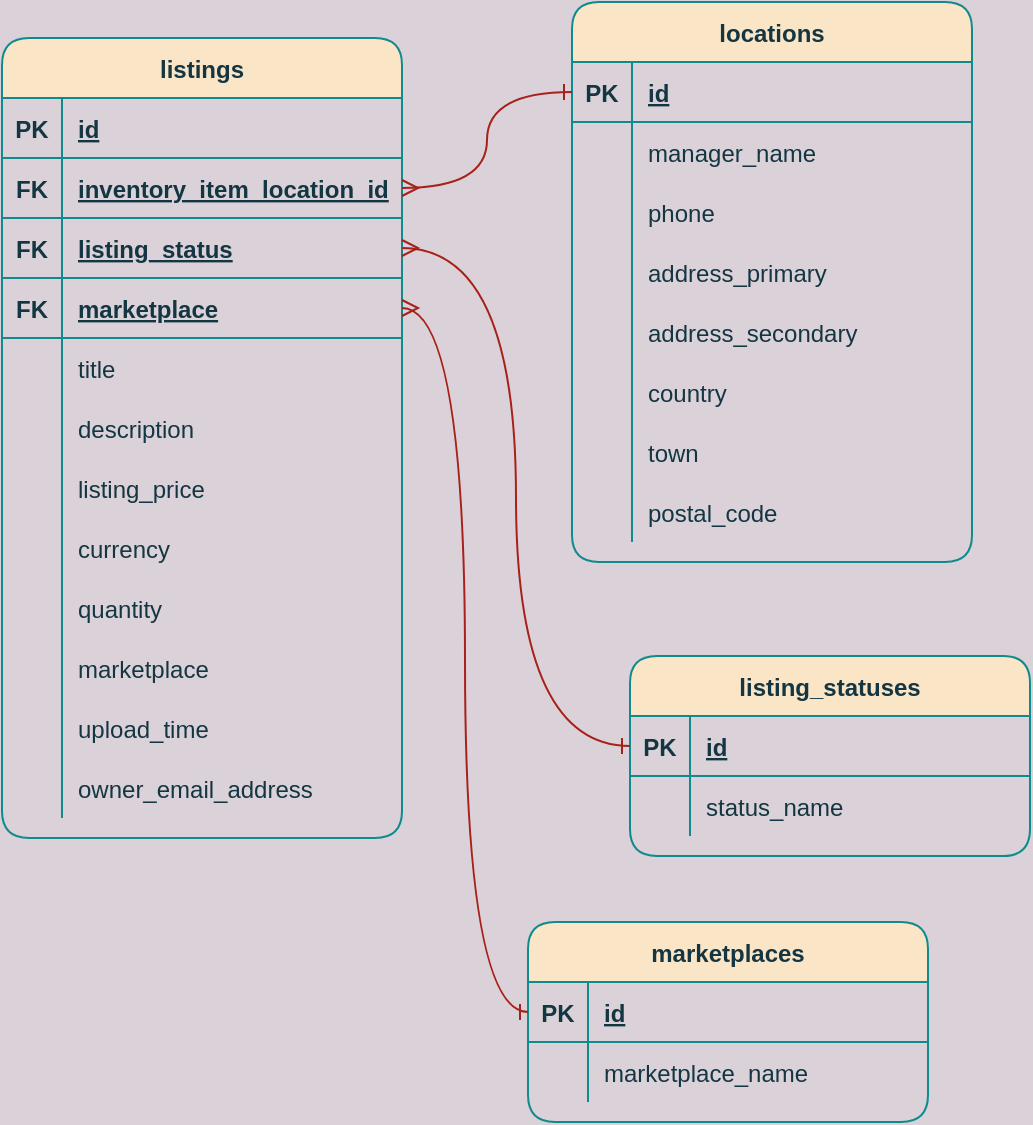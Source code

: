 <mxfile version="14.6.6" type="device"><diagram id="73pdi--y1EmWOYpOuQsF" name="Page-1"><mxGraphModel dx="1422" dy="762" grid="0" gridSize="10" guides="0" tooltips="1" connect="1" arrows="1" fold="1" page="1" pageScale="1" pageWidth="827" pageHeight="1169" background="#DAD2D8" math="0" shadow="0"><root><mxCell id="0"/><mxCell id="1" parent="0"/><mxCell id="2" value="listings" style="shape=table;startSize=30;container=1;collapsible=1;childLayout=tableLayout;fixedRows=1;rowLines=0;fontStyle=1;align=center;resizeLast=1;rounded=1;fillColor=#FAE5C7;strokeColor=#0F8B8D;fontColor=#143642;" parent="1" vertex="1"><mxGeometry x="34" y="34" width="200" height="400" as="geometry"/></mxCell><mxCell id="3" value="" style="shape=partialRectangle;collapsible=0;dropTarget=0;pointerEvents=0;fillColor=none;top=0;left=0;bottom=1;right=0;points=[[0,0.5],[1,0.5]];portConstraint=eastwest;rounded=1;strokeColor=#0F8B8D;fontColor=#143642;" parent="2" vertex="1"><mxGeometry y="30" width="200" height="30" as="geometry"/></mxCell><mxCell id="4" value="PK" style="shape=partialRectangle;connectable=0;fillColor=none;top=0;left=0;bottom=0;right=0;fontStyle=1;overflow=hidden;rounded=1;strokeColor=#0F8B8D;fontColor=#143642;" parent="3" vertex="1"><mxGeometry width="30" height="30" as="geometry"/></mxCell><mxCell id="5" value="id" style="shape=partialRectangle;connectable=0;fillColor=none;top=0;left=0;bottom=0;right=0;align=left;spacingLeft=6;fontStyle=5;overflow=hidden;rounded=1;strokeColor=#0F8B8D;fontColor=#143642;" parent="3" vertex="1"><mxGeometry x="30" width="170" height="30" as="geometry"/></mxCell><mxCell id="110" style="shape=partialRectangle;collapsible=0;dropTarget=0;pointerEvents=0;fillColor=none;top=0;left=0;bottom=1;right=0;points=[[0,0.5],[1,0.5]];portConstraint=eastwest;rounded=1;strokeColor=#0F8B8D;fontColor=#143642;" parent="2" vertex="1"><mxGeometry y="60" width="200" height="30" as="geometry"/></mxCell><mxCell id="111" value="FK" style="shape=partialRectangle;connectable=0;fillColor=none;top=0;left=0;bottom=0;right=0;fontStyle=1;overflow=hidden;rounded=1;strokeColor=#0F8B8D;fontColor=#143642;" parent="110" vertex="1"><mxGeometry width="30" height="30" as="geometry"/></mxCell><mxCell id="112" value="inventory_item_location_id" style="shape=partialRectangle;connectable=0;fillColor=none;top=0;left=0;bottom=0;right=0;align=left;spacingLeft=6;fontStyle=5;overflow=hidden;rounded=1;strokeColor=#0F8B8D;fontColor=#143642;" parent="110" vertex="1"><mxGeometry x="30" width="170" height="30" as="geometry"/></mxCell><mxCell id="107" style="shape=partialRectangle;collapsible=0;dropTarget=0;pointerEvents=0;fillColor=none;top=0;left=0;bottom=1;right=0;points=[[0,0.5],[1,0.5]];portConstraint=eastwest;rounded=1;strokeColor=#0F8B8D;fontColor=#143642;" parent="2" vertex="1"><mxGeometry y="90" width="200" height="30" as="geometry"/></mxCell><mxCell id="108" value="FK" style="shape=partialRectangle;connectable=0;fillColor=none;top=0;left=0;bottom=0;right=0;fontStyle=1;overflow=hidden;rounded=1;strokeColor=#0F8B8D;fontColor=#143642;" parent="107" vertex="1"><mxGeometry width="30" height="30" as="geometry"/></mxCell><mxCell id="109" value="listing_status" style="shape=partialRectangle;connectable=0;fillColor=none;top=0;left=0;bottom=0;right=0;align=left;spacingLeft=6;fontStyle=5;overflow=hidden;rounded=1;strokeColor=#0F8B8D;fontColor=#143642;" parent="107" vertex="1"><mxGeometry x="30" width="170" height="30" as="geometry"/></mxCell><mxCell id="130" style="shape=partialRectangle;collapsible=0;dropTarget=0;pointerEvents=0;fillColor=none;top=0;left=0;bottom=1;right=0;points=[[0,0.5],[1,0.5]];portConstraint=eastwest;rounded=1;strokeColor=#0F8B8D;fontColor=#143642;" parent="2" vertex="1"><mxGeometry y="120" width="200" height="30" as="geometry"/></mxCell><mxCell id="131" value="FK" style="shape=partialRectangle;connectable=0;fillColor=none;top=0;left=0;bottom=0;right=0;fontStyle=1;overflow=hidden;rounded=1;strokeColor=#0F8B8D;fontColor=#143642;" parent="130" vertex="1"><mxGeometry width="30" height="30" as="geometry"/></mxCell><mxCell id="132" value="marketplace" style="shape=partialRectangle;connectable=0;fillColor=none;top=0;left=0;bottom=0;right=0;align=left;spacingLeft=6;fontStyle=5;overflow=hidden;rounded=1;strokeColor=#0F8B8D;fontColor=#143642;" parent="130" vertex="1"><mxGeometry x="30" width="170" height="30" as="geometry"/></mxCell><mxCell id="6" value="" style="shape=partialRectangle;collapsible=0;dropTarget=0;pointerEvents=0;fillColor=none;top=0;left=0;bottom=0;right=0;points=[[0,0.5],[1,0.5]];portConstraint=eastwest;rounded=1;strokeColor=#0F8B8D;fontColor=#143642;" parent="2" vertex="1"><mxGeometry y="150" width="200" height="30" as="geometry"/></mxCell><mxCell id="7" value="" style="shape=partialRectangle;connectable=0;fillColor=none;top=0;left=0;bottom=0;right=0;editable=1;overflow=hidden;rounded=1;strokeColor=#0F8B8D;fontColor=#143642;" parent="6" vertex="1"><mxGeometry width="30" height="30" as="geometry"/></mxCell><mxCell id="8" value="title" style="shape=partialRectangle;connectable=0;fillColor=none;top=0;left=0;bottom=0;right=0;align=left;spacingLeft=6;overflow=hidden;rounded=1;strokeColor=#0F8B8D;fontColor=#143642;" parent="6" vertex="1"><mxGeometry x="30" width="170" height="30" as="geometry"/></mxCell><mxCell id="9" value="" style="shape=partialRectangle;collapsible=0;dropTarget=0;pointerEvents=0;fillColor=none;top=0;left=0;bottom=0;right=0;points=[[0,0.5],[1,0.5]];portConstraint=eastwest;rounded=1;strokeColor=#0F8B8D;fontColor=#143642;" parent="2" vertex="1"><mxGeometry y="180" width="200" height="30" as="geometry"/></mxCell><mxCell id="10" value="" style="shape=partialRectangle;connectable=0;fillColor=none;top=0;left=0;bottom=0;right=0;editable=1;overflow=hidden;rounded=1;strokeColor=#0F8B8D;fontColor=#143642;" parent="9" vertex="1"><mxGeometry width="30" height="30" as="geometry"/></mxCell><mxCell id="11" value="description" style="shape=partialRectangle;connectable=0;fillColor=none;top=0;left=0;bottom=0;right=0;align=left;spacingLeft=6;overflow=hidden;rounded=1;strokeColor=#0F8B8D;fontColor=#143642;" parent="9" vertex="1"><mxGeometry x="30" width="170" height="30" as="geometry"/></mxCell><mxCell id="100" style="shape=partialRectangle;collapsible=0;dropTarget=0;pointerEvents=0;fillColor=none;top=0;left=0;bottom=0;right=0;points=[[0,0.5],[1,0.5]];portConstraint=eastwest;rounded=1;strokeColor=#0F8B8D;fontColor=#143642;" parent="2" vertex="1"><mxGeometry y="210" width="200" height="30" as="geometry"/></mxCell><mxCell id="101" style="shape=partialRectangle;connectable=0;fillColor=none;top=0;left=0;bottom=0;right=0;editable=1;overflow=hidden;rounded=1;strokeColor=#0F8B8D;fontColor=#143642;" parent="100" vertex="1"><mxGeometry width="30" height="30" as="geometry"/></mxCell><mxCell id="102" value="listing_price" style="shape=partialRectangle;connectable=0;fillColor=none;top=0;left=0;bottom=0;right=0;align=left;spacingLeft=6;overflow=hidden;rounded=1;strokeColor=#0F8B8D;fontColor=#143642;" parent="100" vertex="1"><mxGeometry x="30" width="170" height="30" as="geometry"/></mxCell><mxCell id="97" style="shape=partialRectangle;collapsible=0;dropTarget=0;pointerEvents=0;fillColor=none;top=0;left=0;bottom=0;right=0;points=[[0,0.5],[1,0.5]];portConstraint=eastwest;rounded=1;strokeColor=#0F8B8D;fontColor=#143642;" parent="2" vertex="1"><mxGeometry y="240" width="200" height="30" as="geometry"/></mxCell><mxCell id="98" style="shape=partialRectangle;connectable=0;fillColor=none;top=0;left=0;bottom=0;right=0;editable=1;overflow=hidden;rounded=1;strokeColor=#0F8B8D;fontColor=#143642;" parent="97" vertex="1"><mxGeometry width="30" height="30" as="geometry"/></mxCell><mxCell id="99" value="currency" style="shape=partialRectangle;connectable=0;fillColor=none;top=0;left=0;bottom=0;right=0;align=left;spacingLeft=6;overflow=hidden;rounded=1;strokeColor=#0F8B8D;fontColor=#143642;" parent="97" vertex="1"><mxGeometry x="30" width="170" height="30" as="geometry"/></mxCell><mxCell id="94" style="shape=partialRectangle;collapsible=0;dropTarget=0;pointerEvents=0;fillColor=none;top=0;left=0;bottom=0;right=0;points=[[0,0.5],[1,0.5]];portConstraint=eastwest;rounded=1;strokeColor=#0F8B8D;fontColor=#143642;" parent="2" vertex="1"><mxGeometry y="270" width="200" height="30" as="geometry"/></mxCell><mxCell id="95" style="shape=partialRectangle;connectable=0;fillColor=none;top=0;left=0;bottom=0;right=0;editable=1;overflow=hidden;rounded=1;strokeColor=#0F8B8D;fontColor=#143642;" parent="94" vertex="1"><mxGeometry width="30" height="30" as="geometry"/></mxCell><mxCell id="96" value="quantity" style="shape=partialRectangle;connectable=0;fillColor=none;top=0;left=0;bottom=0;right=0;align=left;spacingLeft=6;overflow=hidden;rounded=1;strokeColor=#0F8B8D;fontColor=#143642;" parent="94" vertex="1"><mxGeometry x="30" width="170" height="30" as="geometry"/></mxCell><mxCell id="88" style="shape=partialRectangle;collapsible=0;dropTarget=0;pointerEvents=0;fillColor=none;top=0;left=0;bottom=0;right=0;points=[[0,0.5],[1,0.5]];portConstraint=eastwest;rounded=1;strokeColor=#0F8B8D;fontColor=#143642;" parent="2" vertex="1"><mxGeometry y="300" width="200" height="30" as="geometry"/></mxCell><mxCell id="89" style="shape=partialRectangle;connectable=0;fillColor=none;top=0;left=0;bottom=0;right=0;editable=1;overflow=hidden;rounded=1;strokeColor=#0F8B8D;fontColor=#143642;" parent="88" vertex="1"><mxGeometry width="30" height="30" as="geometry"/></mxCell><mxCell id="90" value="marketplace" style="shape=partialRectangle;connectable=0;fillColor=none;top=0;left=0;bottom=0;right=0;align=left;spacingLeft=6;overflow=hidden;rounded=1;strokeColor=#0F8B8D;fontColor=#143642;" parent="88" vertex="1"><mxGeometry x="30" width="170" height="30" as="geometry"/></mxCell><mxCell id="85" style="shape=partialRectangle;collapsible=0;dropTarget=0;pointerEvents=0;fillColor=none;top=0;left=0;bottom=0;right=0;points=[[0,0.5],[1,0.5]];portConstraint=eastwest;rounded=1;strokeColor=#0F8B8D;fontColor=#143642;" parent="2" vertex="1"><mxGeometry y="330" width="200" height="30" as="geometry"/></mxCell><mxCell id="86" style="shape=partialRectangle;connectable=0;fillColor=none;top=0;left=0;bottom=0;right=0;editable=1;overflow=hidden;rounded=1;strokeColor=#0F8B8D;fontColor=#143642;" parent="85" vertex="1"><mxGeometry width="30" height="30" as="geometry"/></mxCell><mxCell id="87" value="upload_time" style="shape=partialRectangle;connectable=0;fillColor=none;top=0;left=0;bottom=0;right=0;align=left;spacingLeft=6;overflow=hidden;rounded=1;strokeColor=#0F8B8D;fontColor=#143642;" parent="85" vertex="1"><mxGeometry x="30" width="170" height="30" as="geometry"/></mxCell><mxCell id="82" style="shape=partialRectangle;collapsible=0;dropTarget=0;pointerEvents=0;fillColor=none;top=0;left=0;bottom=0;right=0;points=[[0,0.5],[1,0.5]];portConstraint=eastwest;rounded=1;strokeColor=#0F8B8D;fontColor=#143642;" parent="2" vertex="1"><mxGeometry y="360" width="200" height="30" as="geometry"/></mxCell><mxCell id="83" style="shape=partialRectangle;connectable=0;fillColor=none;top=0;left=0;bottom=0;right=0;editable=1;overflow=hidden;rounded=1;strokeColor=#0F8B8D;fontColor=#143642;" parent="82" vertex="1"><mxGeometry width="30" height="30" as="geometry"/></mxCell><mxCell id="84" value="owner_email_address" style="shape=partialRectangle;connectable=0;fillColor=none;top=0;left=0;bottom=0;right=0;align=left;spacingLeft=6;overflow=hidden;rounded=1;strokeColor=#0F8B8D;fontColor=#143642;" parent="82" vertex="1"><mxGeometry x="30" width="170" height="30" as="geometry"/></mxCell><mxCell id="15" value="locations" style="shape=table;startSize=30;container=1;collapsible=1;childLayout=tableLayout;fixedRows=1;rowLines=0;fontStyle=1;align=center;resizeLast=1;rounded=1;fillColor=#FAE5C7;strokeColor=#0F8B8D;fontColor=#143642;" parent="1" vertex="1"><mxGeometry x="319" y="16" width="200" height="280" as="geometry"/></mxCell><mxCell id="16" value="" style="shape=partialRectangle;collapsible=0;dropTarget=0;pointerEvents=0;fillColor=none;top=0;left=0;bottom=1;right=0;points=[[0,0.5],[1,0.5]];portConstraint=eastwest;rounded=1;strokeColor=#0F8B8D;fontColor=#143642;" parent="15" vertex="1"><mxGeometry y="30" width="200" height="30" as="geometry"/></mxCell><mxCell id="17" value="PK" style="shape=partialRectangle;connectable=0;fillColor=none;top=0;left=0;bottom=0;right=0;fontStyle=1;overflow=hidden;rounded=1;strokeColor=#0F8B8D;fontColor=#143642;" parent="16" vertex="1"><mxGeometry width="30" height="30" as="geometry"/></mxCell><mxCell id="18" value="id" style="shape=partialRectangle;connectable=0;fillColor=none;top=0;left=0;bottom=0;right=0;align=left;spacingLeft=6;fontStyle=5;overflow=hidden;rounded=1;strokeColor=#0F8B8D;fontColor=#143642;" parent="16" vertex="1"><mxGeometry x="30" width="170" height="30" as="geometry"/></mxCell><mxCell id="19" value="" style="shape=partialRectangle;collapsible=0;dropTarget=0;pointerEvents=0;fillColor=none;top=0;left=0;bottom=0;right=0;points=[[0,0.5],[1,0.5]];portConstraint=eastwest;rounded=1;strokeColor=#0F8B8D;fontColor=#143642;" parent="15" vertex="1"><mxGeometry y="60" width="200" height="30" as="geometry"/></mxCell><mxCell id="20" value="" style="shape=partialRectangle;connectable=0;fillColor=none;top=0;left=0;bottom=0;right=0;editable=1;overflow=hidden;rounded=1;strokeColor=#0F8B8D;fontColor=#143642;" parent="19" vertex="1"><mxGeometry width="30" height="30" as="geometry"/></mxCell><mxCell id="21" value="manager_name" style="shape=partialRectangle;connectable=0;fillColor=none;top=0;left=0;bottom=0;right=0;align=left;spacingLeft=6;overflow=hidden;rounded=1;strokeColor=#0F8B8D;fontColor=#143642;" parent="19" vertex="1"><mxGeometry x="30" width="170" height="30" as="geometry"/></mxCell><mxCell id="22" value="" style="shape=partialRectangle;collapsible=0;dropTarget=0;pointerEvents=0;fillColor=none;top=0;left=0;bottom=0;right=0;points=[[0,0.5],[1,0.5]];portConstraint=eastwest;rounded=1;strokeColor=#0F8B8D;fontColor=#143642;" parent="15" vertex="1"><mxGeometry y="90" width="200" height="30" as="geometry"/></mxCell><mxCell id="23" value="" style="shape=partialRectangle;connectable=0;fillColor=none;top=0;left=0;bottom=0;right=0;editable=1;overflow=hidden;rounded=1;strokeColor=#0F8B8D;fontColor=#143642;" parent="22" vertex="1"><mxGeometry width="30" height="30" as="geometry"/></mxCell><mxCell id="24" value="phone" style="shape=partialRectangle;connectable=0;fillColor=none;top=0;left=0;bottom=0;right=0;align=left;spacingLeft=6;overflow=hidden;rounded=1;strokeColor=#0F8B8D;fontColor=#143642;" parent="22" vertex="1"><mxGeometry x="30" width="170" height="30" as="geometry"/></mxCell><mxCell id="25" value="" style="shape=partialRectangle;collapsible=0;dropTarget=0;pointerEvents=0;fillColor=none;top=0;left=0;bottom=0;right=0;points=[[0,0.5],[1,0.5]];portConstraint=eastwest;rounded=1;strokeColor=#0F8B8D;fontColor=#143642;" parent="15" vertex="1"><mxGeometry y="120" width="200" height="30" as="geometry"/></mxCell><mxCell id="26" value="" style="shape=partialRectangle;connectable=0;fillColor=none;top=0;left=0;bottom=0;right=0;editable=1;overflow=hidden;rounded=1;strokeColor=#0F8B8D;fontColor=#143642;" parent="25" vertex="1"><mxGeometry width="30" height="30" as="geometry"/></mxCell><mxCell id="27" value="address_primary" style="shape=partialRectangle;connectable=0;fillColor=none;top=0;left=0;bottom=0;right=0;align=left;spacingLeft=6;overflow=hidden;rounded=1;strokeColor=#0F8B8D;fontColor=#143642;" parent="25" vertex="1"><mxGeometry x="30" width="170" height="30" as="geometry"/></mxCell><mxCell id="125" style="shape=partialRectangle;collapsible=0;dropTarget=0;pointerEvents=0;fillColor=none;top=0;left=0;bottom=0;right=0;points=[[0,0.5],[1,0.5]];portConstraint=eastwest;rounded=1;strokeColor=#0F8B8D;fontColor=#143642;" parent="15" vertex="1"><mxGeometry y="150" width="200" height="30" as="geometry"/></mxCell><mxCell id="126" style="shape=partialRectangle;connectable=0;fillColor=none;top=0;left=0;bottom=0;right=0;editable=1;overflow=hidden;rounded=1;strokeColor=#0F8B8D;fontColor=#143642;" parent="125" vertex="1"><mxGeometry width="30" height="30" as="geometry"/></mxCell><mxCell id="127" value="address_secondary" style="shape=partialRectangle;connectable=0;fillColor=none;top=0;left=0;bottom=0;right=0;align=left;spacingLeft=6;overflow=hidden;rounded=1;strokeColor=#0F8B8D;fontColor=#143642;" parent="125" vertex="1"><mxGeometry x="30" width="170" height="30" as="geometry"/></mxCell><mxCell id="122" style="shape=partialRectangle;collapsible=0;dropTarget=0;pointerEvents=0;fillColor=none;top=0;left=0;bottom=0;right=0;points=[[0,0.5],[1,0.5]];portConstraint=eastwest;rounded=1;strokeColor=#0F8B8D;fontColor=#143642;" parent="15" vertex="1"><mxGeometry y="180" width="200" height="30" as="geometry"/></mxCell><mxCell id="123" style="shape=partialRectangle;connectable=0;fillColor=none;top=0;left=0;bottom=0;right=0;editable=1;overflow=hidden;rounded=1;strokeColor=#0F8B8D;fontColor=#143642;" parent="122" vertex="1"><mxGeometry width="30" height="30" as="geometry"/></mxCell><mxCell id="124" value="country" style="shape=partialRectangle;connectable=0;fillColor=none;top=0;left=0;bottom=0;right=0;align=left;spacingLeft=6;overflow=hidden;rounded=1;strokeColor=#0F8B8D;fontColor=#143642;" parent="122" vertex="1"><mxGeometry x="30" width="170" height="30" as="geometry"/></mxCell><mxCell id="119" style="shape=partialRectangle;collapsible=0;dropTarget=0;pointerEvents=0;fillColor=none;top=0;left=0;bottom=0;right=0;points=[[0,0.5],[1,0.5]];portConstraint=eastwest;rounded=1;strokeColor=#0F8B8D;fontColor=#143642;" parent="15" vertex="1"><mxGeometry y="210" width="200" height="30" as="geometry"/></mxCell><mxCell id="120" style="shape=partialRectangle;connectable=0;fillColor=none;top=0;left=0;bottom=0;right=0;editable=1;overflow=hidden;rounded=1;strokeColor=#0F8B8D;fontColor=#143642;" parent="119" vertex="1"><mxGeometry width="30" height="30" as="geometry"/></mxCell><mxCell id="121" value="town" style="shape=partialRectangle;connectable=0;fillColor=none;top=0;left=0;bottom=0;right=0;align=left;spacingLeft=6;overflow=hidden;rounded=1;strokeColor=#0F8B8D;fontColor=#143642;" parent="119" vertex="1"><mxGeometry x="30" width="170" height="30" as="geometry"/></mxCell><mxCell id="116" style="shape=partialRectangle;collapsible=0;dropTarget=0;pointerEvents=0;fillColor=none;top=0;left=0;bottom=0;right=0;points=[[0,0.5],[1,0.5]];portConstraint=eastwest;rounded=1;strokeColor=#0F8B8D;fontColor=#143642;" parent="15" vertex="1"><mxGeometry y="240" width="200" height="30" as="geometry"/></mxCell><mxCell id="117" style="shape=partialRectangle;connectable=0;fillColor=none;top=0;left=0;bottom=0;right=0;editable=1;overflow=hidden;rounded=1;strokeColor=#0F8B8D;fontColor=#143642;" parent="116" vertex="1"><mxGeometry width="30" height="30" as="geometry"/></mxCell><mxCell id="118" value="postal_code" style="shape=partialRectangle;connectable=0;fillColor=none;top=0;left=0;bottom=0;right=0;align=left;spacingLeft=6;overflow=hidden;rounded=1;strokeColor=#0F8B8D;fontColor=#143642;" parent="116" vertex="1"><mxGeometry x="30" width="170" height="30" as="geometry"/></mxCell><mxCell id="28" value="listing_statuses" style="shape=table;startSize=30;container=1;collapsible=1;childLayout=tableLayout;fixedRows=1;rowLines=0;fontStyle=1;align=center;resizeLast=1;rounded=1;fillColor=#FAE5C7;strokeColor=#0F8B8D;fontColor=#143642;" parent="1" vertex="1"><mxGeometry x="348" y="343" width="200" height="100" as="geometry"/></mxCell><mxCell id="29" value="" style="shape=partialRectangle;collapsible=0;dropTarget=0;pointerEvents=0;fillColor=none;top=0;left=0;bottom=1;right=0;points=[[0,0.5],[1,0.5]];portConstraint=eastwest;rounded=1;strokeColor=#0F8B8D;fontColor=#143642;" parent="28" vertex="1"><mxGeometry y="30" width="200" height="30" as="geometry"/></mxCell><mxCell id="30" value="PK" style="shape=partialRectangle;connectable=0;fillColor=none;top=0;left=0;bottom=0;right=0;fontStyle=1;overflow=hidden;rounded=1;strokeColor=#0F8B8D;fontColor=#143642;" parent="29" vertex="1"><mxGeometry width="30" height="30" as="geometry"/></mxCell><mxCell id="31" value="id" style="shape=partialRectangle;connectable=0;fillColor=none;top=0;left=0;bottom=0;right=0;align=left;spacingLeft=6;fontStyle=5;overflow=hidden;rounded=1;strokeColor=#0F8B8D;fontColor=#143642;" parent="29" vertex="1"><mxGeometry x="30" width="170" height="30" as="geometry"/></mxCell><mxCell id="32" value="" style="shape=partialRectangle;collapsible=0;dropTarget=0;pointerEvents=0;fillColor=none;top=0;left=0;bottom=0;right=0;points=[[0,0.5],[1,0.5]];portConstraint=eastwest;rounded=1;strokeColor=#0F8B8D;fontColor=#143642;" parent="28" vertex="1"><mxGeometry y="60" width="200" height="30" as="geometry"/></mxCell><mxCell id="33" value="" style="shape=partialRectangle;connectable=0;fillColor=none;top=0;left=0;bottom=0;right=0;editable=1;overflow=hidden;rounded=1;strokeColor=#0F8B8D;fontColor=#143642;" parent="32" vertex="1"><mxGeometry width="30" height="30" as="geometry"/></mxCell><mxCell id="34" value="status_name" style="shape=partialRectangle;connectable=0;fillColor=none;top=0;left=0;bottom=0;right=0;align=left;spacingLeft=6;overflow=hidden;rounded=1;strokeColor=#0F8B8D;fontColor=#143642;" parent="32" vertex="1"><mxGeometry x="30" width="170" height="30" as="geometry"/></mxCell><mxCell id="41" value="marketplaces" style="shape=table;startSize=30;container=1;collapsible=1;childLayout=tableLayout;fixedRows=1;rowLines=0;fontStyle=1;align=center;resizeLast=1;rounded=1;fillColor=#FAE5C7;strokeColor=#0F8B8D;fontColor=#143642;" parent="1" vertex="1"><mxGeometry x="297" y="476" width="200" height="100" as="geometry"/></mxCell><mxCell id="42" value="" style="shape=partialRectangle;collapsible=0;dropTarget=0;pointerEvents=0;fillColor=none;top=0;left=0;bottom=1;right=0;points=[[0,0.5],[1,0.5]];portConstraint=eastwest;rounded=1;strokeColor=#0F8B8D;fontColor=#143642;" parent="41" vertex="1"><mxGeometry y="30" width="200" height="30" as="geometry"/></mxCell><mxCell id="43" value="PK" style="shape=partialRectangle;connectable=0;fillColor=none;top=0;left=0;bottom=0;right=0;fontStyle=1;overflow=hidden;rounded=1;strokeColor=#0F8B8D;fontColor=#143642;" parent="42" vertex="1"><mxGeometry width="30" height="30" as="geometry"/></mxCell><mxCell id="44" value="id" style="shape=partialRectangle;connectable=0;fillColor=none;top=0;left=0;bottom=0;right=0;align=left;spacingLeft=6;fontStyle=5;overflow=hidden;rounded=1;strokeColor=#0F8B8D;fontColor=#143642;" parent="42" vertex="1"><mxGeometry x="30" width="170" height="30" as="geometry"/></mxCell><mxCell id="45" value="" style="shape=partialRectangle;collapsible=0;dropTarget=0;pointerEvents=0;fillColor=none;top=0;left=0;bottom=0;right=0;points=[[0,0.5],[1,0.5]];portConstraint=eastwest;rounded=1;strokeColor=#0F8B8D;fontColor=#143642;" parent="41" vertex="1"><mxGeometry y="60" width="200" height="30" as="geometry"/></mxCell><mxCell id="46" value="" style="shape=partialRectangle;connectable=0;fillColor=none;top=0;left=0;bottom=0;right=0;editable=1;overflow=hidden;rounded=1;strokeColor=#0F8B8D;fontColor=#143642;" parent="45" vertex="1"><mxGeometry width="30" height="30" as="geometry"/></mxCell><mxCell id="47" value="marketplace_name" style="shape=partialRectangle;connectable=0;fillColor=none;top=0;left=0;bottom=0;right=0;align=left;spacingLeft=6;overflow=hidden;rounded=1;strokeColor=#0F8B8D;fontColor=#143642;" parent="45" vertex="1"><mxGeometry x="30" width="170" height="30" as="geometry"/></mxCell><mxCell id="128" style="edgeStyle=orthogonalEdgeStyle;orthogonalLoop=1;jettySize=auto;html=1;exitX=1;exitY=0.5;exitDx=0;exitDy=0;entryX=0;entryY=0.5;entryDx=0;entryDy=0;curved=1;labelBackgroundColor=#DAD2D8;strokeColor=#A8201A;fontColor=#143642;comic=0;endArrow=ERone;endFill=0;startArrow=ERmany;startFill=0;" parent="1" source="110" target="16" edge="1"><mxGeometry relative="1" as="geometry"><mxPoint x="242" y="175" as="targetPoint"/></mxGeometry></mxCell><mxCell id="129" style="edgeStyle=orthogonalEdgeStyle;orthogonalLoop=1;jettySize=auto;html=1;exitX=1;exitY=0.5;exitDx=0;exitDy=0;entryX=0;entryY=0.5;entryDx=0;entryDy=0;curved=1;labelBackgroundColor=#DAD2D8;strokeColor=#A8201A;fontColor=#143642;startArrow=ERmany;startFill=0;endArrow=ERone;endFill=0;" parent="1" source="107" target="29" edge="1"><mxGeometry relative="1" as="geometry"/></mxCell><mxCell id="134" style="edgeStyle=orthogonalEdgeStyle;orthogonalLoop=1;jettySize=auto;html=1;exitX=1;exitY=0.5;exitDx=0;exitDy=0;entryX=0;entryY=0.5;entryDx=0;entryDy=0;curved=1;labelBackgroundColor=#DAD2D8;strokeColor=#A8201A;fontColor=#143642;startArrow=ERmany;startFill=0;endArrow=ERone;endFill=0;" parent="1" source="130" target="42" edge="1"><mxGeometry relative="1" as="geometry"/></mxCell></root></mxGraphModel></diagram></mxfile>